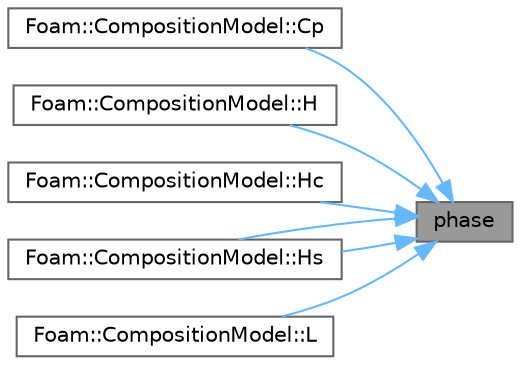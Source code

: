 digraph "phase"
{
 // LATEX_PDF_SIZE
  bgcolor="transparent";
  edge [fontname=Helvetica,fontsize=10,labelfontname=Helvetica,labelfontsize=10];
  node [fontname=Helvetica,fontsize=10,shape=box,height=0.2,width=0.4];
  rankdir="RL";
  Node1 [id="Node000001",label="phase",height=0.2,width=0.4,color="gray40", fillcolor="grey60", style="filled", fontcolor="black",tooltip=" "];
  Node1 -> Node2 [id="edge1_Node000001_Node000002",dir="back",color="steelblue1",style="solid",tooltip=" "];
  Node2 [id="Node000002",label="Foam::CompositionModel::Cp",height=0.2,width=0.4,color="grey40", fillcolor="white", style="filled",URL="$classFoam_1_1CompositionModel.html#abbf0cc7a61c14ca28c66723091009378",tooltip=" "];
  Node1 -> Node3 [id="edge2_Node000001_Node000003",dir="back",color="steelblue1",style="solid",tooltip=" "];
  Node3 [id="Node000003",label="Foam::CompositionModel::H",height=0.2,width=0.4,color="grey40", fillcolor="white", style="filled",URL="$classFoam_1_1CompositionModel.html#a3456c72367dc01eafe6d13ebc9f7b24d",tooltip=" "];
  Node1 -> Node4 [id="edge3_Node000001_Node000004",dir="back",color="steelblue1",style="solid",tooltip=" "];
  Node4 [id="Node000004",label="Foam::CompositionModel::Hc",height=0.2,width=0.4,color="grey40", fillcolor="white", style="filled",URL="$classFoam_1_1CompositionModel.html#aa860f729f03d5c1473b01ab73f9ed6d9",tooltip=" "];
  Node1 -> Node5 [id="edge4_Node000001_Node000005",dir="back",color="steelblue1",style="solid",tooltip=" "];
  Node5 [id="Node000005",label="Foam::CompositionModel::Hs",height=0.2,width=0.4,color="grey40", fillcolor="white", style="filled",URL="$classFoam_1_1CompositionModel.html#abfcdbe074fed774502a051ee464c1066",tooltip=" "];
  Node1 -> Node5 [id="edge5_Node000001_Node000005",dir="back",color="steelblue1",style="solid",tooltip=" "];
  Node1 -> Node6 [id="edge6_Node000001_Node000006",dir="back",color="steelblue1",style="solid",tooltip=" "];
  Node6 [id="Node000006",label="Foam::CompositionModel::L",height=0.2,width=0.4,color="grey40", fillcolor="white", style="filled",URL="$classFoam_1_1CompositionModel.html#a7f5e79720a0184ac989f0489f9db1287",tooltip=" "];
}
